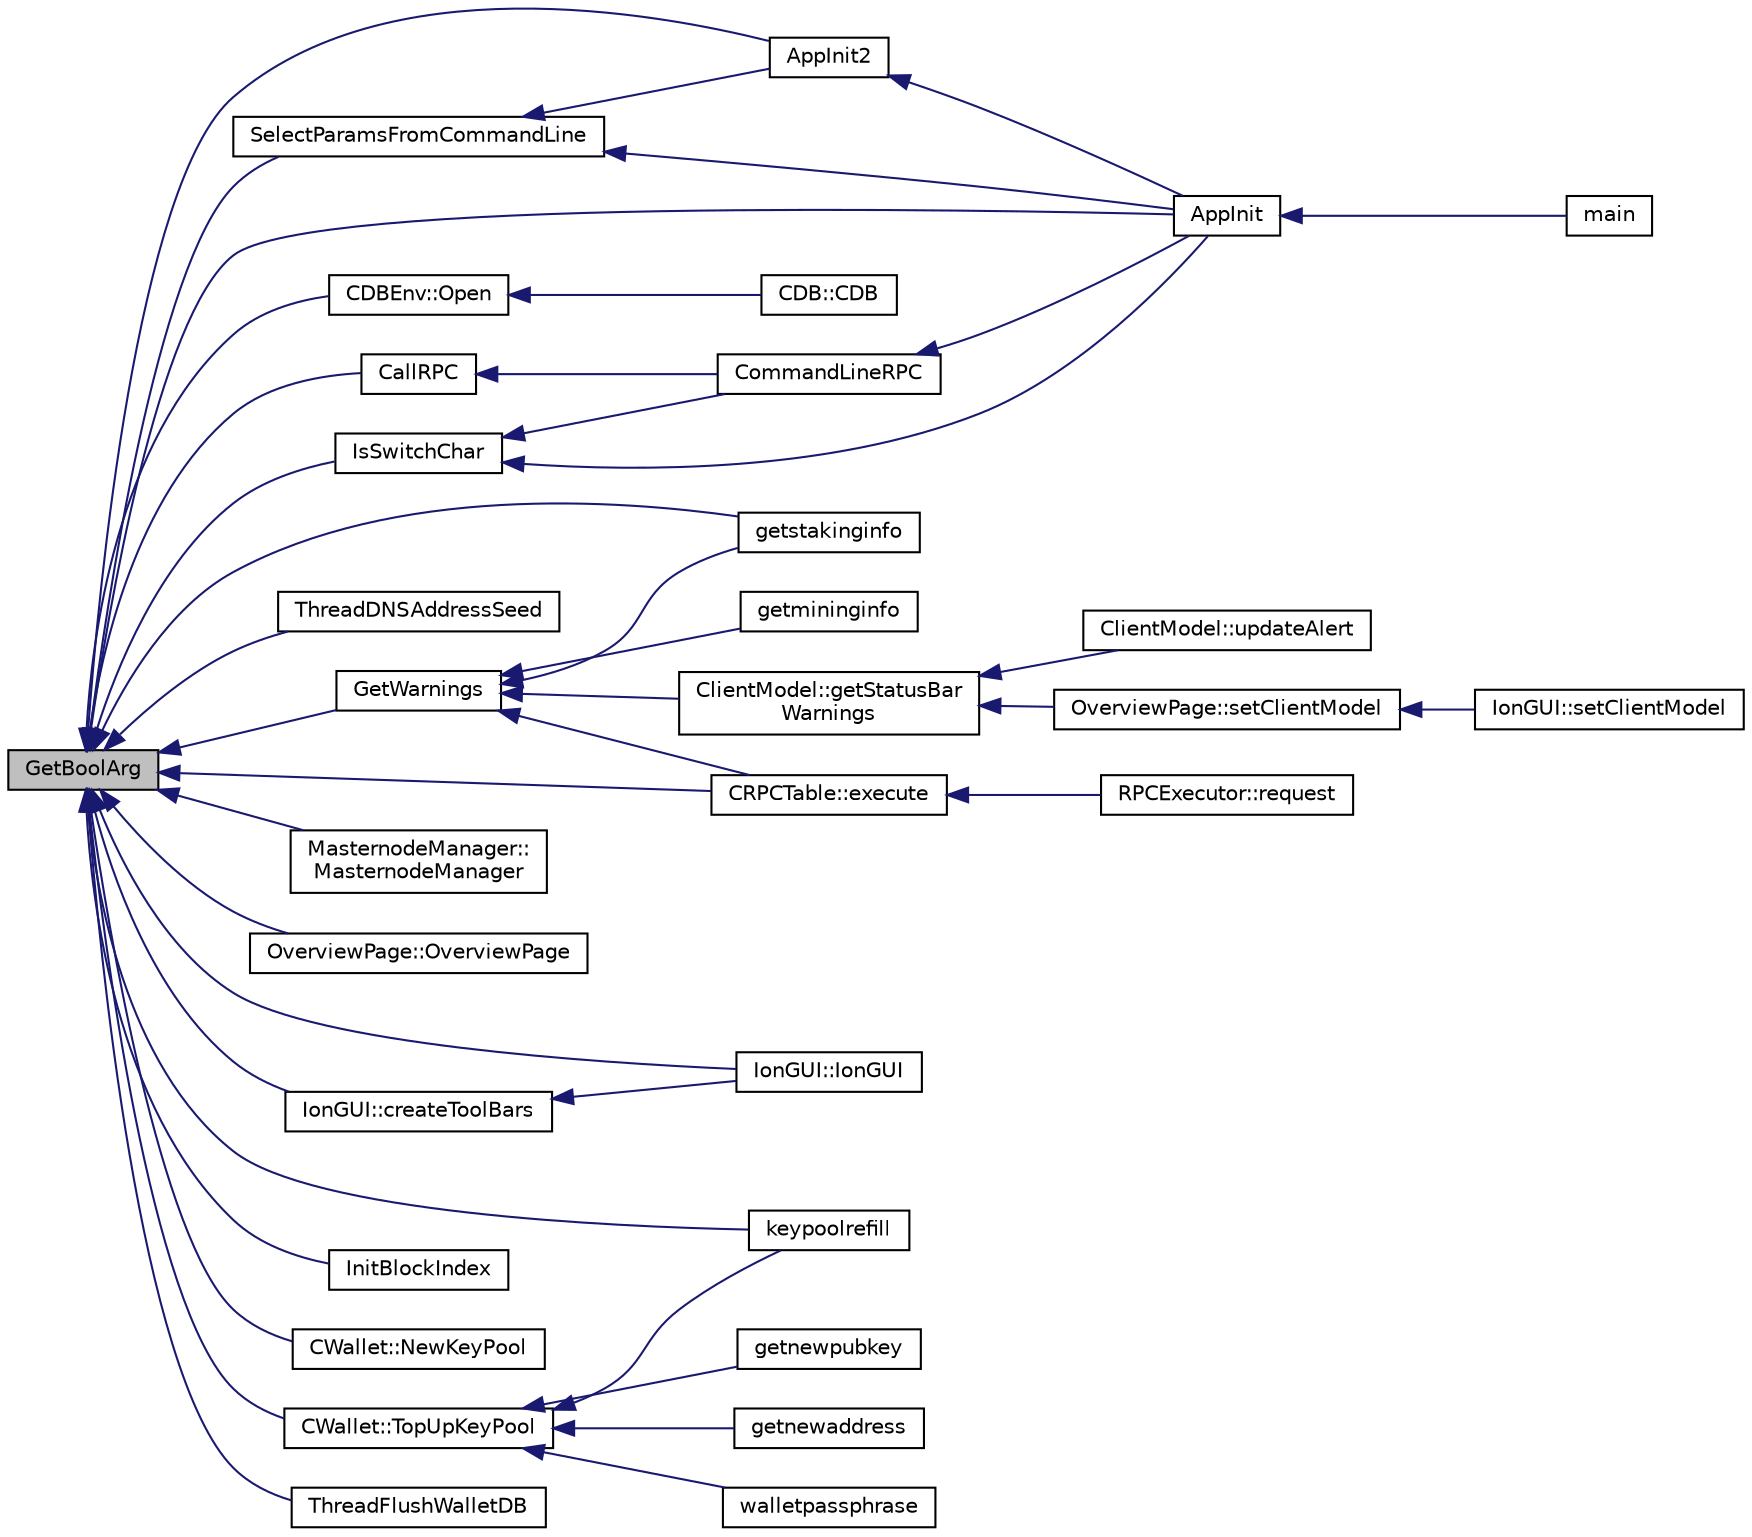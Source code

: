 digraph "GetBoolArg"
{
  edge [fontname="Helvetica",fontsize="10",labelfontname="Helvetica",labelfontsize="10"];
  node [fontname="Helvetica",fontsize="10",shape=record];
  rankdir="LR";
  Node300 [label="GetBoolArg",height=0.2,width=0.4,color="black", fillcolor="grey75", style="filled", fontcolor="black"];
  Node300 -> Node301 [dir="back",color="midnightblue",fontsize="10",style="solid",fontname="Helvetica"];
  Node301 [label="SelectParamsFromCommandLine",height=0.2,width=0.4,color="black", fillcolor="white", style="filled",URL="$d7/ddb/chainparams_8h.html#a8b1e95814ad8f7fbcd9dead5cae3783d",tooltip="Looks for -regtest or -testnet and then calls SelectParams as appropriate. "];
  Node301 -> Node302 [dir="back",color="midnightblue",fontsize="10",style="solid",fontname="Helvetica"];
  Node302 [label="AppInit2",height=0.2,width=0.4,color="black", fillcolor="white", style="filled",URL="$d8/dc0/init_8h.html#a1a4c1bfbf6ba1db77e988b89b9cadfd3",tooltip="Initialize ion. "];
  Node302 -> Node303 [dir="back",color="midnightblue",fontsize="10",style="solid",fontname="Helvetica"];
  Node303 [label="AppInit",height=0.2,width=0.4,color="black", fillcolor="white", style="filled",URL="$d4/d35/iond_8cpp.html#ac59316b767e6984e1285f0531275286b"];
  Node303 -> Node304 [dir="back",color="midnightblue",fontsize="10",style="solid",fontname="Helvetica"];
  Node304 [label="main",height=0.2,width=0.4,color="black", fillcolor="white", style="filled",URL="$d4/d35/iond_8cpp.html#a0ddf1224851353fc92bfbff6f499fa97"];
  Node301 -> Node303 [dir="back",color="midnightblue",fontsize="10",style="solid",fontname="Helvetica"];
  Node300 -> Node305 [dir="back",color="midnightblue",fontsize="10",style="solid",fontname="Helvetica"];
  Node305 [label="CDBEnv::Open",height=0.2,width=0.4,color="black", fillcolor="white", style="filled",URL="$d5/dd2/class_c_d_b_env.html#a1a81be1585305e5cedd2bccd6c7570c3"];
  Node305 -> Node306 [dir="back",color="midnightblue",fontsize="10",style="solid",fontname="Helvetica"];
  Node306 [label="CDB::CDB",height=0.2,width=0.4,color="black", fillcolor="white", style="filled",URL="$d1/d2e/class_c_d_b.html#aa5f2317ab28c6424bfebdaa969aa2b2c"];
  Node300 -> Node302 [dir="back",color="midnightblue",fontsize="10",style="solid",fontname="Helvetica"];
  Node300 -> Node303 [dir="back",color="midnightblue",fontsize="10",style="solid",fontname="Helvetica"];
  Node300 -> Node307 [dir="back",color="midnightblue",fontsize="10",style="solid",fontname="Helvetica"];
  Node307 [label="GetWarnings",height=0.2,width=0.4,color="black", fillcolor="white", style="filled",URL="$df/d0a/main_8cpp.html#a70b1d1b79f1c760e65c960713b87b732"];
  Node307 -> Node308 [dir="back",color="midnightblue",fontsize="10",style="solid",fontname="Helvetica"];
  Node308 [label="ClientModel::getStatusBar\lWarnings",height=0.2,width=0.4,color="black", fillcolor="white", style="filled",URL="$df/d25/class_client_model.html#a16718fa6c90ac5bce0ce1dcbfb3ec95c",tooltip="Return warnings to be displayed in status bar. "];
  Node308 -> Node309 [dir="back",color="midnightblue",fontsize="10",style="solid",fontname="Helvetica"];
  Node309 [label="ClientModel::updateAlert",height=0.2,width=0.4,color="black", fillcolor="white", style="filled",URL="$df/d25/class_client_model.html#a16758b18ded91ceba202d6023cad4b51"];
  Node308 -> Node310 [dir="back",color="midnightblue",fontsize="10",style="solid",fontname="Helvetica"];
  Node310 [label="OverviewPage::setClientModel",height=0.2,width=0.4,color="black", fillcolor="white", style="filled",URL="$d1/d91/class_overview_page.html#a5d2610ab2b9c58e3b5f67c05f984e097"];
  Node310 -> Node311 [dir="back",color="midnightblue",fontsize="10",style="solid",fontname="Helvetica"];
  Node311 [label="IonGUI::setClientModel",height=0.2,width=0.4,color="black", fillcolor="white", style="filled",URL="$dc/d0b/class_ion_g_u_i.html#aee0c583c834ce4f4c598c29db83b0680",tooltip="Set the client model. "];
  Node307 -> Node312 [dir="back",color="midnightblue",fontsize="10",style="solid",fontname="Helvetica"];
  Node312 [label="getmininginfo",height=0.2,width=0.4,color="black", fillcolor="white", style="filled",URL="$d4/ddd/rpcmining_8cpp.html#a89c187faff7322c7d15134d13570ca1e"];
  Node307 -> Node313 [dir="back",color="midnightblue",fontsize="10",style="solid",fontname="Helvetica"];
  Node313 [label="getstakinginfo",height=0.2,width=0.4,color="black", fillcolor="white", style="filled",URL="$d4/ddd/rpcmining_8cpp.html#aedf628177ea04e0077d9d530963d40d6"];
  Node307 -> Node314 [dir="back",color="midnightblue",fontsize="10",style="solid",fontname="Helvetica"];
  Node314 [label="CRPCTable::execute",height=0.2,width=0.4,color="black", fillcolor="white", style="filled",URL="$d2/d6c/class_c_r_p_c_table.html#a18a39759205e739d86a35a1c92243760",tooltip="Execute a method. "];
  Node314 -> Node315 [dir="back",color="midnightblue",fontsize="10",style="solid",fontname="Helvetica"];
  Node315 [label="RPCExecutor::request",height=0.2,width=0.4,color="black", fillcolor="white", style="filled",URL="$de/dd5/class_r_p_c_executor.html#a26e314b5c74eef7a5d310578e1cdb1eb"];
  Node300 -> Node316 [dir="back",color="midnightblue",fontsize="10",style="solid",fontname="Helvetica"];
  Node316 [label="ThreadDNSAddressSeed",height=0.2,width=0.4,color="black", fillcolor="white", style="filled",URL="$dd/d84/net_8cpp.html#ab2d8883b5524ec7b80d3b9535e73a3ed"];
  Node300 -> Node317 [dir="back",color="midnightblue",fontsize="10",style="solid",fontname="Helvetica"];
  Node317 [label="IonGUI::IonGUI",height=0.2,width=0.4,color="black", fillcolor="white", style="filled",URL="$dc/d0b/class_ion_g_u_i.html#ad0e22e4901b039bcc987ef0328c8c5d4"];
  Node300 -> Node318 [dir="back",color="midnightblue",fontsize="10",style="solid",fontname="Helvetica"];
  Node318 [label="IonGUI::createToolBars",height=0.2,width=0.4,color="black", fillcolor="white", style="filled",URL="$dc/d0b/class_ion_g_u_i.html#ac0c19a21a81abd9b6cc15ca0c9bab099",tooltip="Create the toolbars. "];
  Node318 -> Node317 [dir="back",color="midnightblue",fontsize="10",style="solid",fontname="Helvetica"];
  Node300 -> Node319 [dir="back",color="midnightblue",fontsize="10",style="solid",fontname="Helvetica"];
  Node319 [label="MasternodeManager::\lMasternodeManager",height=0.2,width=0.4,color="black", fillcolor="white", style="filled",URL="$d9/d70/class_masternode_manager.html#ad18cb99065e056e6b791e2356de826bf"];
  Node300 -> Node320 [dir="back",color="midnightblue",fontsize="10",style="solid",fontname="Helvetica"];
  Node320 [label="OverviewPage::OverviewPage",height=0.2,width=0.4,color="black", fillcolor="white", style="filled",URL="$d1/d91/class_overview_page.html#a18c1a29cab6b745b25e701b20f234932"];
  Node300 -> Node321 [dir="back",color="midnightblue",fontsize="10",style="solid",fontname="Helvetica"];
  Node321 [label="CallRPC",height=0.2,width=0.4,color="black", fillcolor="white", style="filled",URL="$dd/d9e/rpcclient_8cpp.html#ae0b4394f271db49671cf894dbe94c484"];
  Node321 -> Node322 [dir="back",color="midnightblue",fontsize="10",style="solid",fontname="Helvetica"];
  Node322 [label="CommandLineRPC",height=0.2,width=0.4,color="black", fillcolor="white", style="filled",URL="$d6/d59/rpcclient_8h.html#a4ee23259648a971c9c05aeff8b545a6d"];
  Node322 -> Node303 [dir="back",color="midnightblue",fontsize="10",style="solid",fontname="Helvetica"];
  Node300 -> Node313 [dir="back",color="midnightblue",fontsize="10",style="solid",fontname="Helvetica"];
  Node300 -> Node314 [dir="back",color="midnightblue",fontsize="10",style="solid",fontname="Helvetica"];
  Node300 -> Node323 [dir="back",color="midnightblue",fontsize="10",style="solid",fontname="Helvetica"];
  Node323 [label="keypoolrefill",height=0.2,width=0.4,color="black", fillcolor="white", style="filled",URL="$df/d1d/rpcwallet_8cpp.html#afe8615fcf2c8e5319166c2fa8c638e08"];
  Node300 -> Node324 [dir="back",color="midnightblue",fontsize="10",style="solid",fontname="Helvetica"];
  Node324 [label="IsSwitchChar",height=0.2,width=0.4,color="black", fillcolor="white", style="filled",URL="$d8/d3c/util_8h.html#ac0165e18ce3be89a2e0731e27d54b478"];
  Node324 -> Node303 [dir="back",color="midnightblue",fontsize="10",style="solid",fontname="Helvetica"];
  Node324 -> Node322 [dir="back",color="midnightblue",fontsize="10",style="solid",fontname="Helvetica"];
  Node300 -> Node325 [dir="back",color="midnightblue",fontsize="10",style="solid",fontname="Helvetica"];
  Node325 [label="InitBlockIndex",height=0.2,width=0.4,color="black", fillcolor="white", style="filled",URL="$db/d38/validation_8h.html#aaf2e19311fff6b9cd421a9a9d59f7ff1",tooltip="Initialize a new block tree database + block data on disk. "];
  Node300 -> Node326 [dir="back",color="midnightblue",fontsize="10",style="solid",fontname="Helvetica"];
  Node326 [label="CWallet::NewKeyPool",height=0.2,width=0.4,color="black", fillcolor="white", style="filled",URL="$d2/de5/class_c_wallet.html#a7353ba1e79fc4167fbfbe79b41698fa7"];
  Node300 -> Node327 [dir="back",color="midnightblue",fontsize="10",style="solid",fontname="Helvetica"];
  Node327 [label="CWallet::TopUpKeyPool",height=0.2,width=0.4,color="black", fillcolor="white", style="filled",URL="$d2/de5/class_c_wallet.html#aeeeca131336b2ec20cede9a2fccc203a"];
  Node327 -> Node328 [dir="back",color="midnightblue",fontsize="10",style="solid",fontname="Helvetica"];
  Node328 [label="getnewpubkey",height=0.2,width=0.4,color="black", fillcolor="white", style="filled",URL="$df/d1d/rpcwallet_8cpp.html#a3f3bb4d519074126a20dd609a6886a72"];
  Node327 -> Node329 [dir="back",color="midnightblue",fontsize="10",style="solid",fontname="Helvetica"];
  Node329 [label="getnewaddress",height=0.2,width=0.4,color="black", fillcolor="white", style="filled",URL="$df/d1d/rpcwallet_8cpp.html#aead824d845d670fbd8f187ebd4f9a535"];
  Node327 -> Node323 [dir="back",color="midnightblue",fontsize="10",style="solid",fontname="Helvetica"];
  Node327 -> Node330 [dir="back",color="midnightblue",fontsize="10",style="solid",fontname="Helvetica"];
  Node330 [label="walletpassphrase",height=0.2,width=0.4,color="black", fillcolor="white", style="filled",URL="$df/d1d/rpcwallet_8cpp.html#a733f7c70e7c18783935e6de9643c0086"];
  Node300 -> Node331 [dir="back",color="midnightblue",fontsize="10",style="solid",fontname="Helvetica"];
  Node331 [label="ThreadFlushWalletDB",height=0.2,width=0.4,color="black", fillcolor="white", style="filled",URL="$dc/d75/walletdb_8cpp.html#a571e13707ba159c7c047875764ae5e2b"];
}
